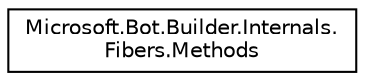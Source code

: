 digraph "Graphical Class Hierarchy"
{
  edge [fontname="Helvetica",fontsize="10",labelfontname="Helvetica",labelfontsize="10"];
  node [fontname="Helvetica",fontsize="10",shape=record];
  rankdir="LR";
  Node1 [label="Microsoft.Bot.Builder.Internals.\lFibers.Methods",height=0.2,width=0.4,color="black", fillcolor="white", style="filled",URL="$da/d36/class_microsoft_1_1_bot_1_1_builder_1_1_internals_1_1_fibers_1_1_methods.html"];
}
